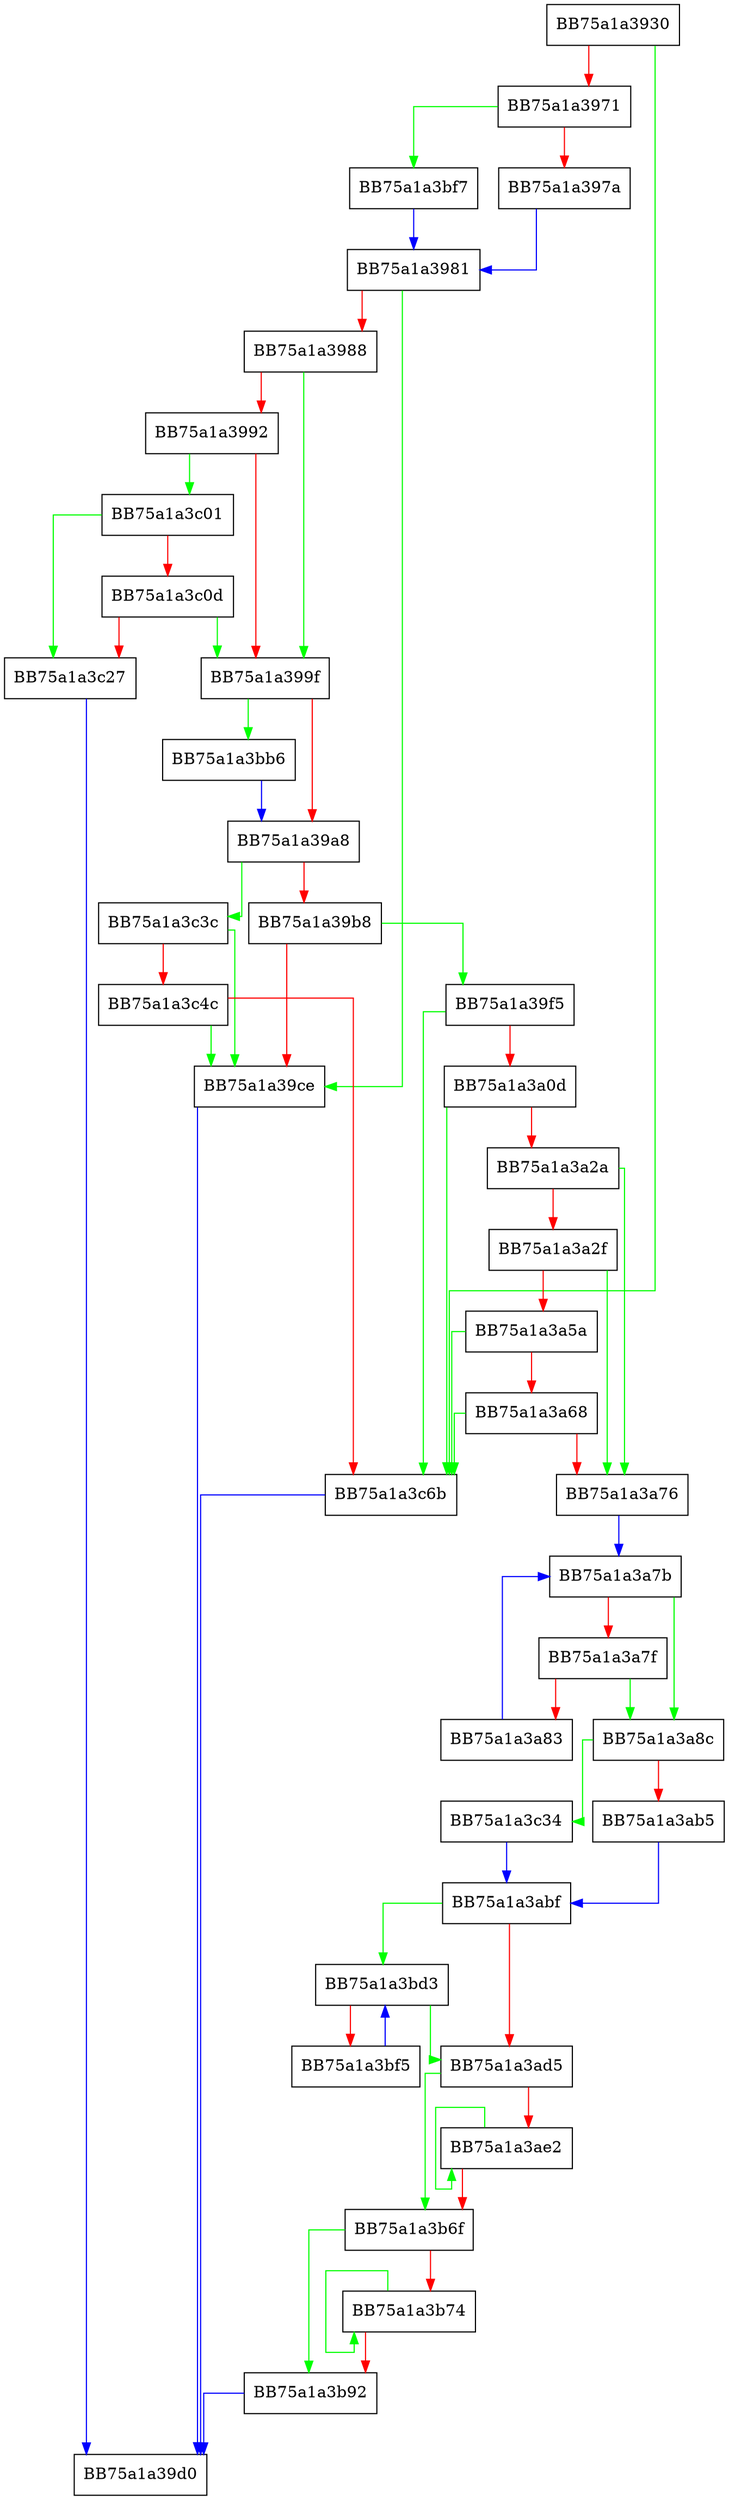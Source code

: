 digraph IsDelayedDetection {
  node [shape="box"];
  graph [splines=ortho];
  BB75a1a3930 -> BB75a1a3c6b [color="green"];
  BB75a1a3930 -> BB75a1a3971 [color="red"];
  BB75a1a3971 -> BB75a1a3bf7 [color="green"];
  BB75a1a3971 -> BB75a1a397a [color="red"];
  BB75a1a397a -> BB75a1a3981 [color="blue"];
  BB75a1a3981 -> BB75a1a39ce [color="green"];
  BB75a1a3981 -> BB75a1a3988 [color="red"];
  BB75a1a3988 -> BB75a1a399f [color="green"];
  BB75a1a3988 -> BB75a1a3992 [color="red"];
  BB75a1a3992 -> BB75a1a3c01 [color="green"];
  BB75a1a3992 -> BB75a1a399f [color="red"];
  BB75a1a399f -> BB75a1a3bb6 [color="green"];
  BB75a1a399f -> BB75a1a39a8 [color="red"];
  BB75a1a39a8 -> BB75a1a3c3c [color="green"];
  BB75a1a39a8 -> BB75a1a39b8 [color="red"];
  BB75a1a39b8 -> BB75a1a39f5 [color="green"];
  BB75a1a39b8 -> BB75a1a39ce [color="red"];
  BB75a1a39ce -> BB75a1a39d0 [color="blue"];
  BB75a1a39f5 -> BB75a1a3c6b [color="green"];
  BB75a1a39f5 -> BB75a1a3a0d [color="red"];
  BB75a1a3a0d -> BB75a1a3c6b [color="green"];
  BB75a1a3a0d -> BB75a1a3a2a [color="red"];
  BB75a1a3a2a -> BB75a1a3a76 [color="green"];
  BB75a1a3a2a -> BB75a1a3a2f [color="red"];
  BB75a1a3a2f -> BB75a1a3a76 [color="green"];
  BB75a1a3a2f -> BB75a1a3a5a [color="red"];
  BB75a1a3a5a -> BB75a1a3c6b [color="green"];
  BB75a1a3a5a -> BB75a1a3a68 [color="red"];
  BB75a1a3a68 -> BB75a1a3c6b [color="green"];
  BB75a1a3a68 -> BB75a1a3a76 [color="red"];
  BB75a1a3a76 -> BB75a1a3a7b [color="blue"];
  BB75a1a3a7b -> BB75a1a3a8c [color="green"];
  BB75a1a3a7b -> BB75a1a3a7f [color="red"];
  BB75a1a3a7f -> BB75a1a3a8c [color="green"];
  BB75a1a3a7f -> BB75a1a3a83 [color="red"];
  BB75a1a3a83 -> BB75a1a3a7b [color="blue"];
  BB75a1a3a8c -> BB75a1a3c34 [color="green"];
  BB75a1a3a8c -> BB75a1a3ab5 [color="red"];
  BB75a1a3ab5 -> BB75a1a3abf [color="blue"];
  BB75a1a3abf -> BB75a1a3bd3 [color="green"];
  BB75a1a3abf -> BB75a1a3ad5 [color="red"];
  BB75a1a3ad5 -> BB75a1a3b6f [color="green"];
  BB75a1a3ad5 -> BB75a1a3ae2 [color="red"];
  BB75a1a3ae2 -> BB75a1a3ae2 [color="green"];
  BB75a1a3ae2 -> BB75a1a3b6f [color="red"];
  BB75a1a3b6f -> BB75a1a3b92 [color="green"];
  BB75a1a3b6f -> BB75a1a3b74 [color="red"];
  BB75a1a3b74 -> BB75a1a3b74 [color="green"];
  BB75a1a3b74 -> BB75a1a3b92 [color="red"];
  BB75a1a3b92 -> BB75a1a39d0 [color="blue"];
  BB75a1a3bb6 -> BB75a1a39a8 [color="blue"];
  BB75a1a3bd3 -> BB75a1a3ad5 [color="green"];
  BB75a1a3bd3 -> BB75a1a3bf5 [color="red"];
  BB75a1a3bf5 -> BB75a1a3bd3 [color="blue"];
  BB75a1a3bf7 -> BB75a1a3981 [color="blue"];
  BB75a1a3c01 -> BB75a1a3c27 [color="green"];
  BB75a1a3c01 -> BB75a1a3c0d [color="red"];
  BB75a1a3c0d -> BB75a1a399f [color="green"];
  BB75a1a3c0d -> BB75a1a3c27 [color="red"];
  BB75a1a3c27 -> BB75a1a39d0 [color="blue"];
  BB75a1a3c34 -> BB75a1a3abf [color="blue"];
  BB75a1a3c3c -> BB75a1a39ce [color="green"];
  BB75a1a3c3c -> BB75a1a3c4c [color="red"];
  BB75a1a3c4c -> BB75a1a39ce [color="green"];
  BB75a1a3c4c -> BB75a1a3c6b [color="red"];
  BB75a1a3c6b -> BB75a1a39d0 [color="blue"];
}